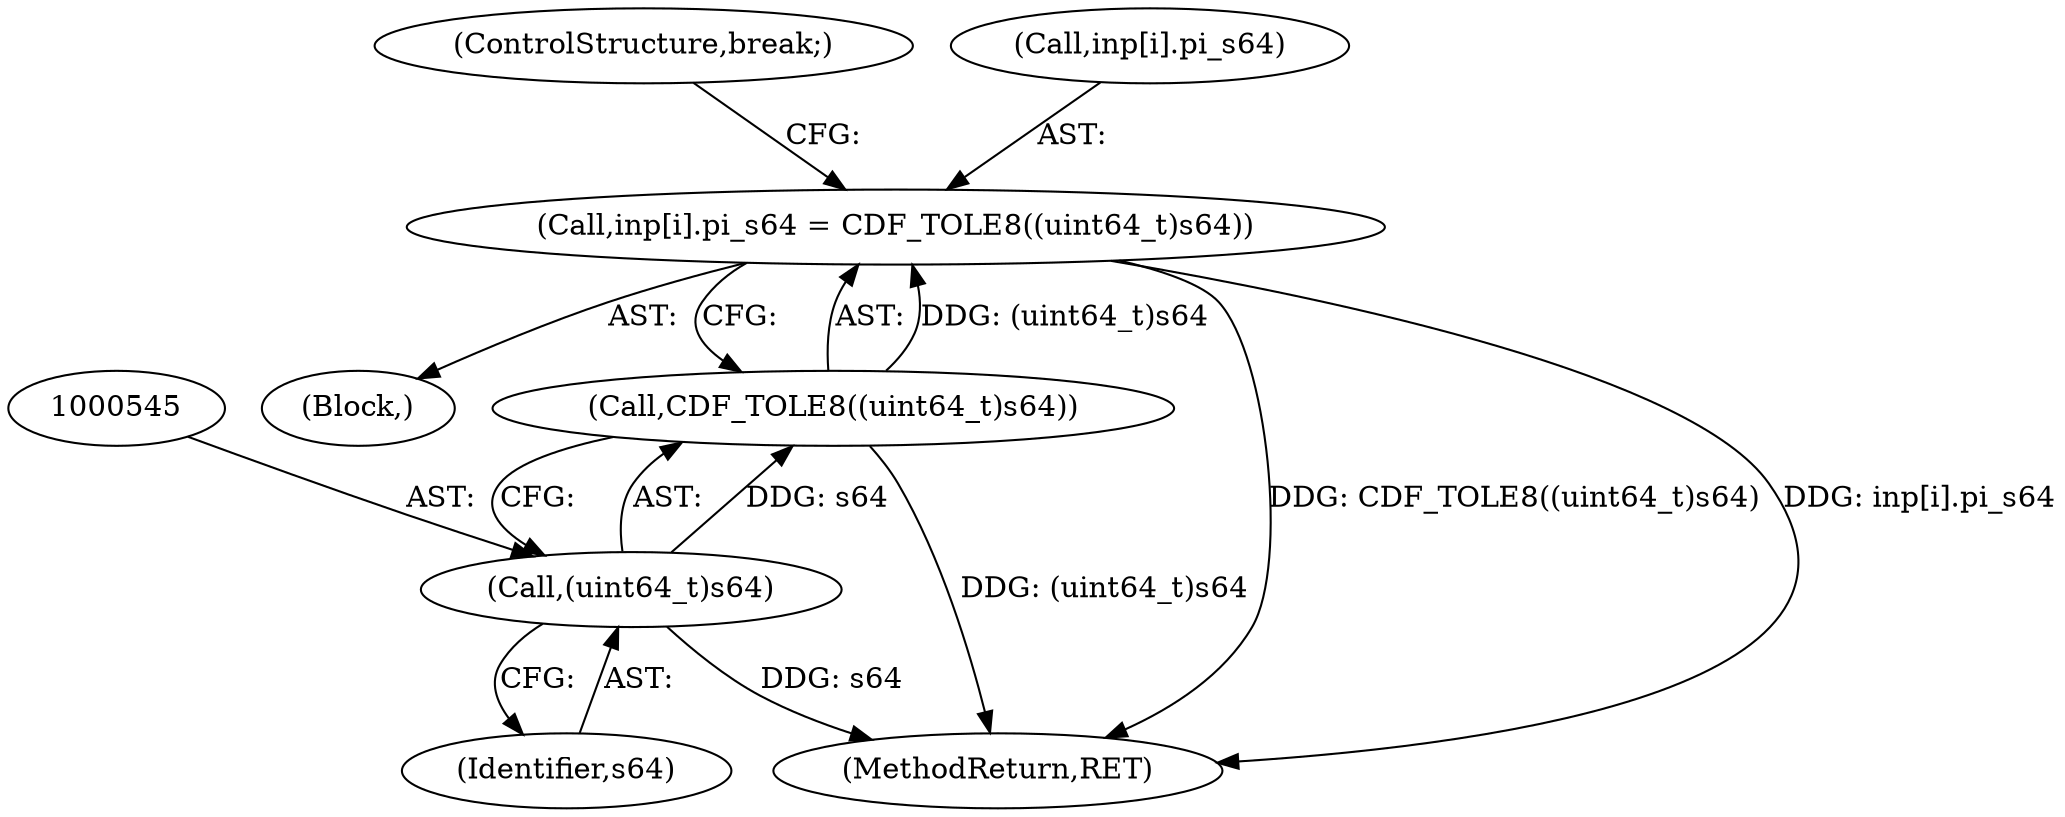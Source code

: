 digraph "0_file_93e063ee374b6a75729df9e7201fb511e47e259d@array" {
"1000537" [label="(Call,inp[i].pi_s64 = CDF_TOLE8((uint64_t)s64))"];
"1000543" [label="(Call,CDF_TOLE8((uint64_t)s64))"];
"1000544" [label="(Call,(uint64_t)s64)"];
"1000546" [label="(Identifier,s64)"];
"1000537" [label="(Call,inp[i].pi_s64 = CDF_TOLE8((uint64_t)s64))"];
"1000419" [label="(Block,)"];
"1000547" [label="(ControlStructure,break;)"];
"1000871" [label="(MethodReturn,RET)"];
"1000544" [label="(Call,(uint64_t)s64)"];
"1000538" [label="(Call,inp[i].pi_s64)"];
"1000543" [label="(Call,CDF_TOLE8((uint64_t)s64))"];
"1000537" -> "1000419"  [label="AST: "];
"1000537" -> "1000543"  [label="CFG: "];
"1000538" -> "1000537"  [label="AST: "];
"1000543" -> "1000537"  [label="AST: "];
"1000547" -> "1000537"  [label="CFG: "];
"1000537" -> "1000871"  [label="DDG: CDF_TOLE8((uint64_t)s64)"];
"1000537" -> "1000871"  [label="DDG: inp[i].pi_s64"];
"1000543" -> "1000537"  [label="DDG: (uint64_t)s64"];
"1000543" -> "1000544"  [label="CFG: "];
"1000544" -> "1000543"  [label="AST: "];
"1000543" -> "1000871"  [label="DDG: (uint64_t)s64"];
"1000544" -> "1000543"  [label="DDG: s64"];
"1000544" -> "1000546"  [label="CFG: "];
"1000545" -> "1000544"  [label="AST: "];
"1000546" -> "1000544"  [label="AST: "];
"1000544" -> "1000871"  [label="DDG: s64"];
}

